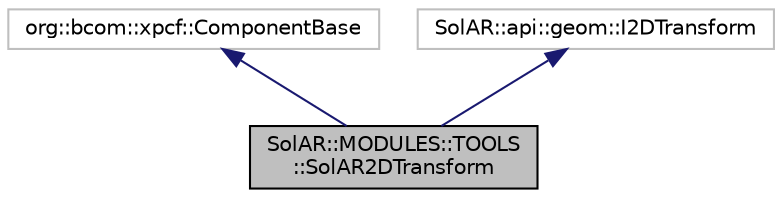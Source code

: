 digraph "SolAR::MODULES::TOOLS::SolAR2DTransform"
{
 // LATEX_PDF_SIZE
  edge [fontname="Helvetica",fontsize="10",labelfontname="Helvetica",labelfontsize="10"];
  node [fontname="Helvetica",fontsize="10",shape=record];
  Node1 [label="SolAR::MODULES::TOOLS\l::SolAR2DTransform",height=0.2,width=0.4,color="black", fillcolor="grey75", style="filled", fontcolor="black",tooltip="Applies a 2D Transform to a set of 2D points. UUID: edcedc0a-9841-4377-aea1-9fa9fdb46fde"];
  Node2 -> Node1 [dir="back",color="midnightblue",fontsize="10",style="solid",fontname="Helvetica"];
  Node2 [label="org::bcom::xpcf::ComponentBase",height=0.2,width=0.4,color="grey75", fillcolor="white", style="filled",tooltip=" "];
  Node3 -> Node1 [dir="back",color="midnightblue",fontsize="10",style="solid",fontname="Helvetica"];
  Node3 [label="SolAR::api::geom::I2DTransform",height=0.2,width=0.4,color="grey75", fillcolor="white", style="filled",tooltip=" "];
}
